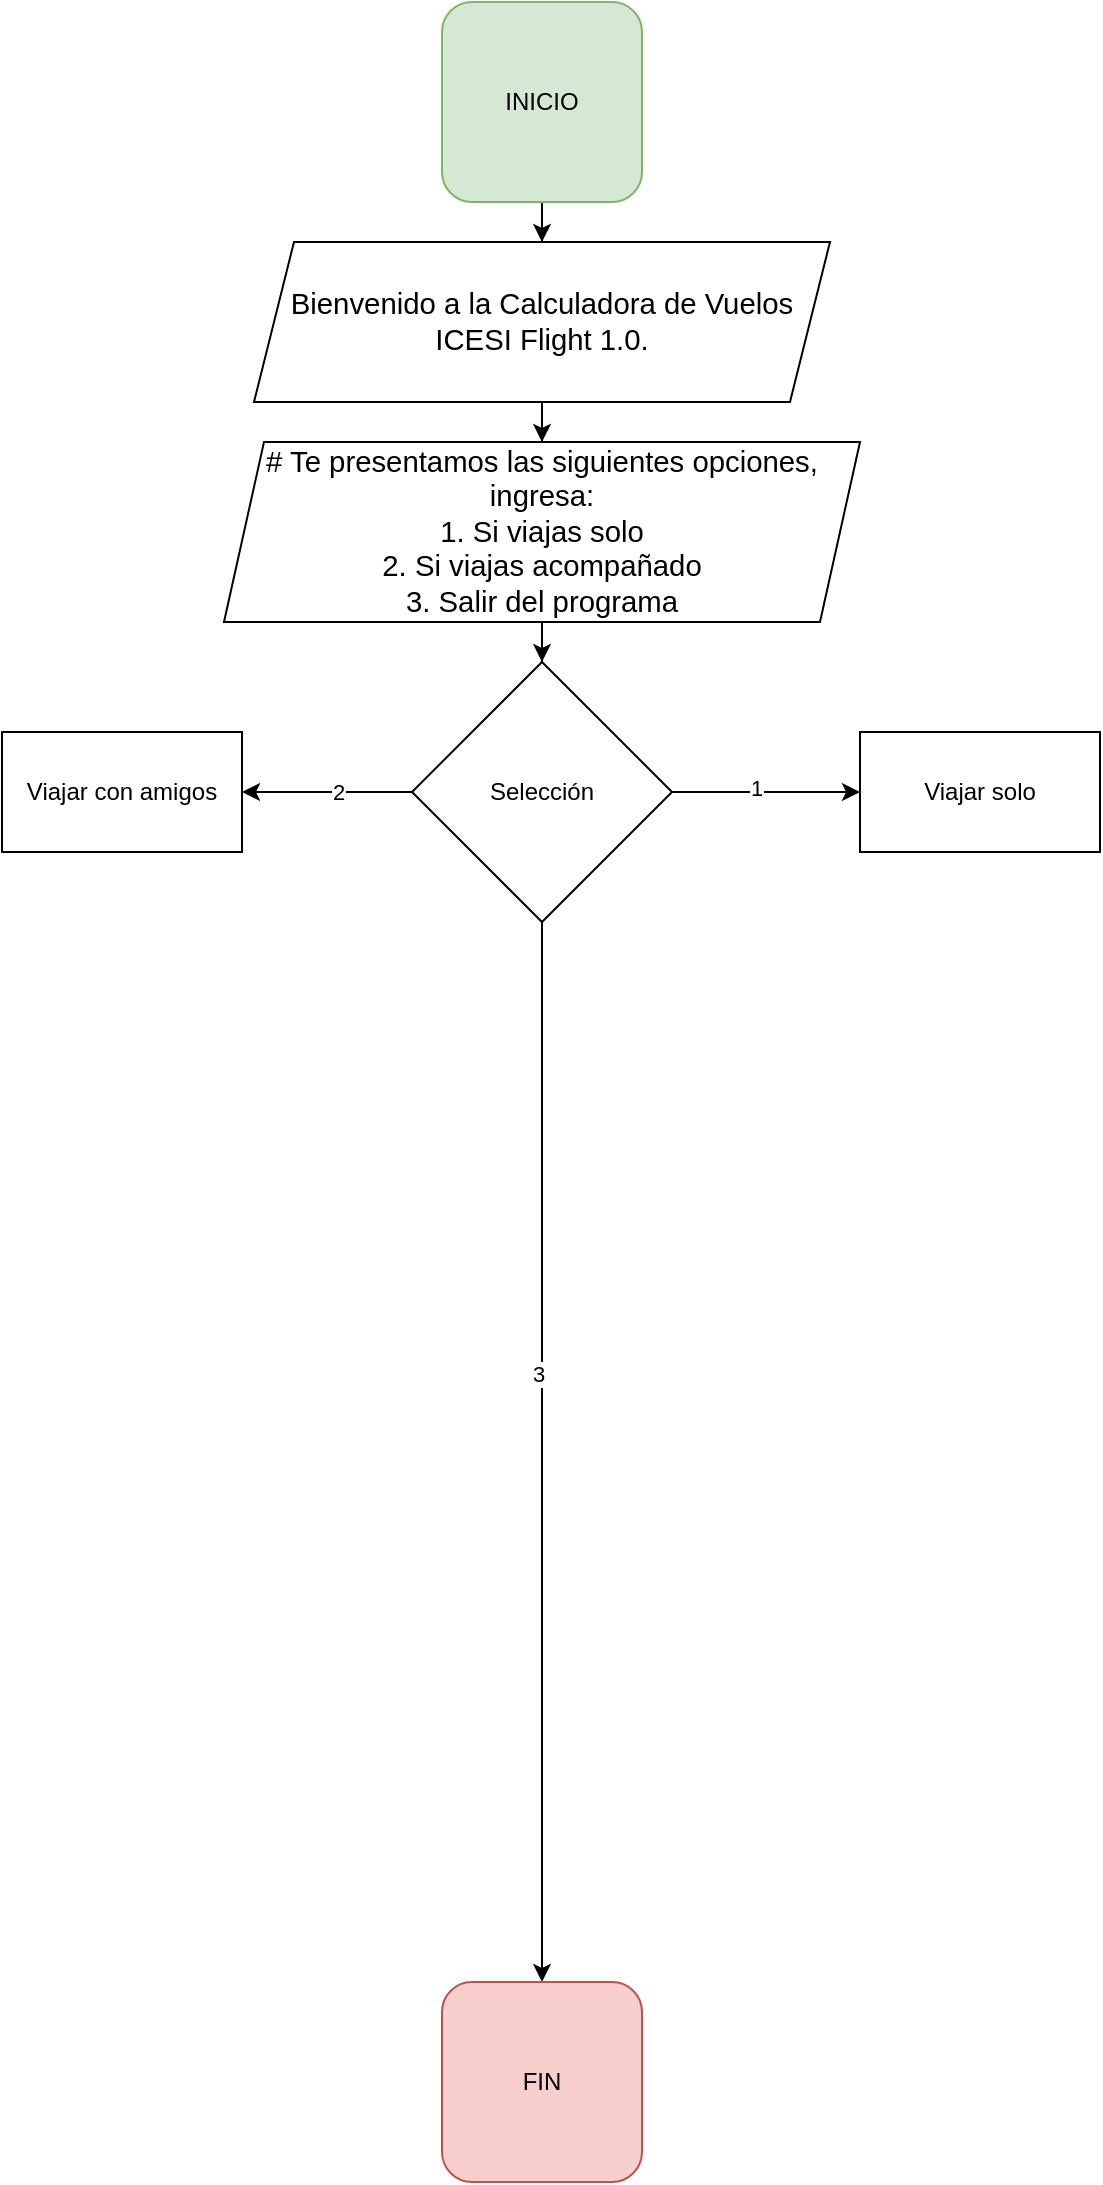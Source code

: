<mxfile version="24.0.5" type="github">
  <diagram id="C5RBs43oDa-KdzZeNtuy" name="Page-1">
    <mxGraphModel dx="1009" dy="581" grid="1" gridSize="10" guides="1" tooltips="1" connect="1" arrows="1" fold="1" page="1" pageScale="1" pageWidth="827" pageHeight="1169" math="0" shadow="0">
      <root>
        <mxCell id="WIyWlLk6GJQsqaUBKTNV-0" />
        <mxCell id="WIyWlLk6GJQsqaUBKTNV-1" parent="WIyWlLk6GJQsqaUBKTNV-0" />
        <mxCell id="H_y5KWAI4GuCOlJa-fVT-4" value="" style="edgeStyle=orthogonalEdgeStyle;rounded=0;orthogonalLoop=1;jettySize=auto;html=1;" edge="1" parent="WIyWlLk6GJQsqaUBKTNV-1" source="H_y5KWAI4GuCOlJa-fVT-2" target="H_y5KWAI4GuCOlJa-fVT-3">
          <mxGeometry relative="1" as="geometry" />
        </mxCell>
        <mxCell id="H_y5KWAI4GuCOlJa-fVT-2" value="INICIO" style="rounded=1;whiteSpace=wrap;html=1;fillColor=#d5e8d4;strokeColor=#82b366;" vertex="1" parent="WIyWlLk6GJQsqaUBKTNV-1">
          <mxGeometry x="364" y="30" width="100" height="100" as="geometry" />
        </mxCell>
        <mxCell id="H_y5KWAI4GuCOlJa-fVT-7" value="" style="edgeStyle=orthogonalEdgeStyle;rounded=0;orthogonalLoop=1;jettySize=auto;html=1;" edge="1" parent="WIyWlLk6GJQsqaUBKTNV-1" source="H_y5KWAI4GuCOlJa-fVT-3" target="H_y5KWAI4GuCOlJa-fVT-6">
          <mxGeometry relative="1" as="geometry" />
        </mxCell>
        <mxCell id="H_y5KWAI4GuCOlJa-fVT-3" value="&lt;span id=&quot;docs-internal-guid-c5432fa6-7fff-ad2d-fea2-f3d3caa33e65&quot;&gt;&lt;span style=&quot;font-size: 11pt; font-family: Arial, sans-serif; background-color: transparent; font-variant-numeric: normal; font-variant-east-asian: normal; font-variant-alternates: normal; font-variant-position: normal; vertical-align: baseline; white-space-collapse: preserve;&quot;&gt;Bienvenido a la Calculadora de Vuelos ICESI Flight 1.0.&lt;/span&gt;&lt;/span&gt;" style="shape=parallelogram;perimeter=parallelogramPerimeter;whiteSpace=wrap;html=1;fixedSize=1;" vertex="1" parent="WIyWlLk6GJQsqaUBKTNV-1">
          <mxGeometry x="270" y="150" width="288" height="80" as="geometry" />
        </mxCell>
        <mxCell id="H_y5KWAI4GuCOlJa-fVT-9" value="" style="edgeStyle=orthogonalEdgeStyle;rounded=0;orthogonalLoop=1;jettySize=auto;html=1;" edge="1" parent="WIyWlLk6GJQsqaUBKTNV-1" source="H_y5KWAI4GuCOlJa-fVT-6" target="H_y5KWAI4GuCOlJa-fVT-8">
          <mxGeometry relative="1" as="geometry" />
        </mxCell>
        <mxCell id="H_y5KWAI4GuCOlJa-fVT-6" value="&lt;span id=&quot;docs-internal-guid-c5432fa6-7fff-ad2d-fea2-f3d3caa33e65&quot;&gt;&lt;span style=&quot;font-size: 11pt; font-family: Arial, sans-serif; background-color: transparent; font-variant-numeric: normal; font-variant-east-asian: normal; font-variant-alternates: normal; font-variant-position: normal; vertical-align: baseline; white-space-collapse: preserve;&quot;&gt;# Te presentamos las siguientes opciones, ingresa:&lt;/span&gt;&lt;/span&gt;&lt;div&gt;&lt;span&gt;&lt;span style=&quot;font-size: 11pt; font-family: Arial, sans-serif; background-color: transparent; font-variant-numeric: normal; font-variant-east-asian: normal; font-variant-alternates: normal; font-variant-position: normal; vertical-align: baseline; white-space-collapse: preserve;&quot;&gt;1. Si viajas solo&lt;/span&gt;&lt;/span&gt;&lt;div&gt;&lt;span&gt;&lt;span style=&quot;font-size: 11pt; font-family: Arial, sans-serif; background-color: transparent; font-variant-numeric: normal; font-variant-east-asian: normal; font-variant-alternates: normal; font-variant-position: normal; vertical-align: baseline; white-space-collapse: preserve;&quot;&gt;2. Si viajas acompañado&lt;/span&gt;&lt;/span&gt;&lt;div&gt;&lt;span&gt;&lt;span style=&quot;font-size: 11pt; font-family: Arial, sans-serif; background-color: transparent; font-variant-numeric: normal; font-variant-east-asian: normal; font-variant-alternates: normal; font-variant-position: normal; vertical-align: baseline; white-space-collapse: preserve;&quot;&gt;3. &lt;/span&gt;&lt;/span&gt;&lt;span style=&quot;background-color: transparent; font-family: Arial, sans-serif; font-size: 11pt; white-space-collapse: preserve;&quot;&gt;Salir del programa&lt;/span&gt;&lt;/div&gt;&lt;/div&gt;&lt;/div&gt;" style="shape=parallelogram;perimeter=parallelogramPerimeter;whiteSpace=wrap;html=1;fixedSize=1;" vertex="1" parent="WIyWlLk6GJQsqaUBKTNV-1">
          <mxGeometry x="255" y="250" width="318" height="90" as="geometry" />
        </mxCell>
        <mxCell id="H_y5KWAI4GuCOlJa-fVT-11" value="" style="edgeStyle=orthogonalEdgeStyle;rounded=0;orthogonalLoop=1;jettySize=auto;html=1;" edge="1" parent="WIyWlLk6GJQsqaUBKTNV-1" source="H_y5KWAI4GuCOlJa-fVT-8" target="H_y5KWAI4GuCOlJa-fVT-10">
          <mxGeometry relative="1" as="geometry" />
        </mxCell>
        <mxCell id="H_y5KWAI4GuCOlJa-fVT-13" value="1" style="edgeLabel;html=1;align=center;verticalAlign=middle;resizable=0;points=[];" vertex="1" connectable="0" parent="H_y5KWAI4GuCOlJa-fVT-11">
          <mxGeometry x="-0.115" y="2" relative="1" as="geometry">
            <mxPoint as="offset" />
          </mxGeometry>
        </mxCell>
        <mxCell id="H_y5KWAI4GuCOlJa-fVT-17" value="" style="edgeStyle=orthogonalEdgeStyle;rounded=0;orthogonalLoop=1;jettySize=auto;html=1;" edge="1" parent="WIyWlLk6GJQsqaUBKTNV-1" source="H_y5KWAI4GuCOlJa-fVT-8" target="H_y5KWAI4GuCOlJa-fVT-16">
          <mxGeometry relative="1" as="geometry" />
        </mxCell>
        <mxCell id="H_y5KWAI4GuCOlJa-fVT-18" value="2" style="edgeLabel;html=1;align=center;verticalAlign=middle;resizable=0;points=[];" vertex="1" connectable="0" parent="H_y5KWAI4GuCOlJa-fVT-17">
          <mxGeometry x="-0.12" relative="1" as="geometry">
            <mxPoint as="offset" />
          </mxGeometry>
        </mxCell>
        <mxCell id="H_y5KWAI4GuCOlJa-fVT-23" style="edgeStyle=orthogonalEdgeStyle;rounded=0;orthogonalLoop=1;jettySize=auto;html=1;" edge="1" parent="WIyWlLk6GJQsqaUBKTNV-1" source="H_y5KWAI4GuCOlJa-fVT-8" target="H_y5KWAI4GuCOlJa-fVT-22">
          <mxGeometry relative="1" as="geometry" />
        </mxCell>
        <mxCell id="H_y5KWAI4GuCOlJa-fVT-24" value="3" style="edgeLabel;html=1;align=center;verticalAlign=middle;resizable=0;points=[];" vertex="1" connectable="0" parent="H_y5KWAI4GuCOlJa-fVT-23">
          <mxGeometry x="-0.149" y="-2" relative="1" as="geometry">
            <mxPoint as="offset" />
          </mxGeometry>
        </mxCell>
        <mxCell id="H_y5KWAI4GuCOlJa-fVT-8" value="Selección" style="rhombus;whiteSpace=wrap;html=1;" vertex="1" parent="WIyWlLk6GJQsqaUBKTNV-1">
          <mxGeometry x="349" y="360" width="130" height="130" as="geometry" />
        </mxCell>
        <mxCell id="H_y5KWAI4GuCOlJa-fVT-10" value="Viajar solo" style="whiteSpace=wrap;html=1;" vertex="1" parent="WIyWlLk6GJQsqaUBKTNV-1">
          <mxGeometry x="573" y="395" width="120" height="60" as="geometry" />
        </mxCell>
        <mxCell id="H_y5KWAI4GuCOlJa-fVT-16" value="Viajar con amigos" style="whiteSpace=wrap;html=1;" vertex="1" parent="WIyWlLk6GJQsqaUBKTNV-1">
          <mxGeometry x="144" y="395" width="120" height="60" as="geometry" />
        </mxCell>
        <mxCell id="H_y5KWAI4GuCOlJa-fVT-22" value="FIN" style="rounded=1;whiteSpace=wrap;html=1;fillColor=#f8cecc;strokeColor=#b85450;" vertex="1" parent="WIyWlLk6GJQsqaUBKTNV-1">
          <mxGeometry x="364" y="1020" width="100" height="100" as="geometry" />
        </mxCell>
      </root>
    </mxGraphModel>
  </diagram>
</mxfile>
